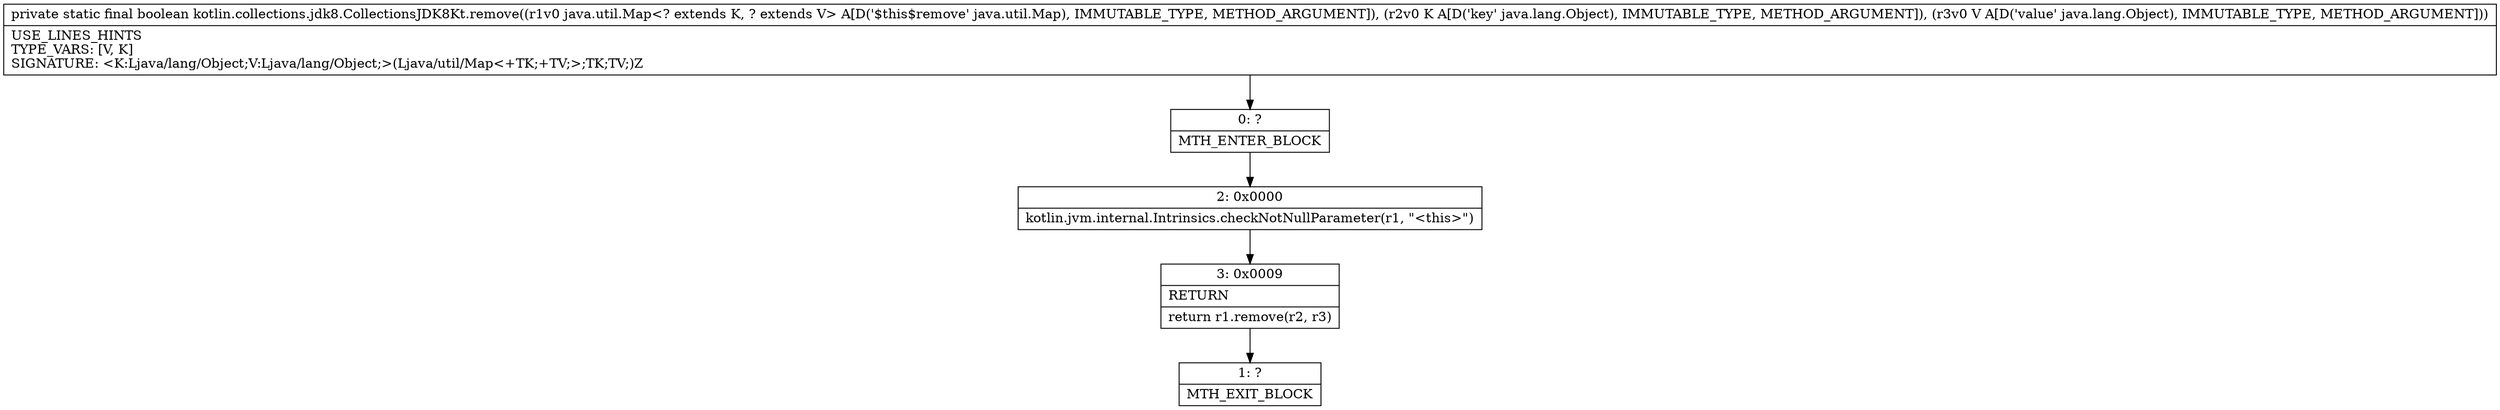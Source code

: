 digraph "CFG forkotlin.collections.jdk8.CollectionsJDK8Kt.remove(Ljava\/util\/Map;Ljava\/lang\/Object;Ljava\/lang\/Object;)Z" {
Node_0 [shape=record,label="{0\:\ ?|MTH_ENTER_BLOCK\l}"];
Node_2 [shape=record,label="{2\:\ 0x0000|kotlin.jvm.internal.Intrinsics.checkNotNullParameter(r1, \"\<this\>\")\l}"];
Node_3 [shape=record,label="{3\:\ 0x0009|RETURN\l|return r1.remove(r2, r3)\l}"];
Node_1 [shape=record,label="{1\:\ ?|MTH_EXIT_BLOCK\l}"];
MethodNode[shape=record,label="{private static final boolean kotlin.collections.jdk8.CollectionsJDK8Kt.remove((r1v0 java.util.Map\<? extends K, ? extends V\> A[D('$this$remove' java.util.Map), IMMUTABLE_TYPE, METHOD_ARGUMENT]), (r2v0 K A[D('key' java.lang.Object), IMMUTABLE_TYPE, METHOD_ARGUMENT]), (r3v0 V A[D('value' java.lang.Object), IMMUTABLE_TYPE, METHOD_ARGUMENT]))  | USE_LINES_HINTS\lTYPE_VARS: [V, K]\lSIGNATURE: \<K:Ljava\/lang\/Object;V:Ljava\/lang\/Object;\>(Ljava\/util\/Map\<+TK;+TV;\>;TK;TV;)Z\l}"];
MethodNode -> Node_0;Node_0 -> Node_2;
Node_2 -> Node_3;
Node_3 -> Node_1;
}

